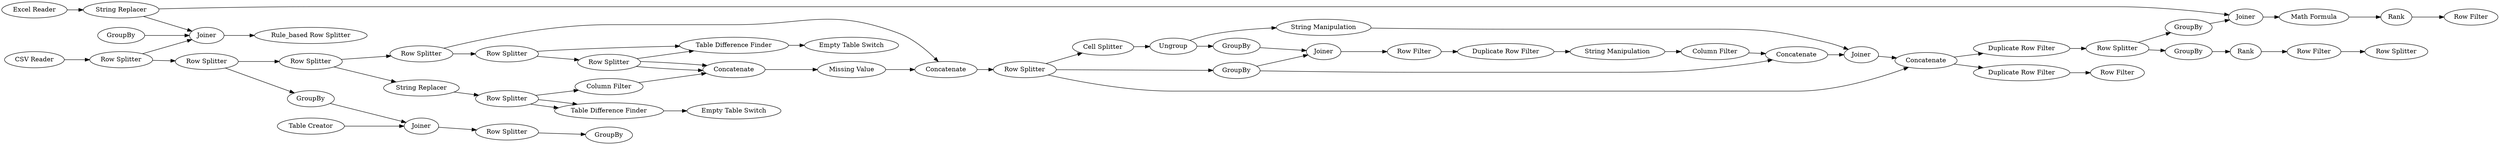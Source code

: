 digraph {
	2 [label="Excel Reader"]
	3 [label="CSV Reader"]
	6 [label="Row Splitter"]
	8 [label="String Replacer"]
	4 [label=Joiner]
	5 [label=GroupBy]
	9 [label="Rule_based Row Splitter"]
	12 [label=Joiner]
	13 [label="Row Splitter"]
	70 [label="Row Splitter"]
	31 [label="Row Splitter"]
	35 [label="Table Difference Finder"]
	37 [label="String Replacer"]
	38 [label="Row Splitter"]
	39 [label="Row Splitter"]
	40 [label="Row Splitter"]
	41 [label="Row Splitter"]
	42 [label="Table Difference Finder"]
	43 [label="Empty Table Switch"]
	44 [label="Empty Table Switch"]
	45 [label=Concatenate]
	48 [label="Column Filter"]
	49 [label="Missing Value"]
	51 [label=Concatenate]
	30 [label="Cell Splitter"]
	32 [label="Row Splitter"]
	46 [label=Ungroup]
	47 [label="String Manipulation"]
	52 [label=GroupBy]
	54 [label=Joiner]
	55 [label=GroupBy]
	56 [label="Row Filter"]
	59 [label="Duplicate Row Filter"]
	60 [label="String Manipulation"]
	61 [label="Column Filter"]
	62 [label=Concatenate]
	64 [label=Joiner]
	65 [label=Concatenate]
	66 [label="Duplicate Row Filter"]
	68 [label="Duplicate Row Filter"]
	69 [label="Row Filter"]
	20 [label=GroupBy]
	22 [label="Table Creator"]
	23 [label=Joiner]
	24 [label="Row Splitter"]
	25 [label=GroupBy]
	75 [label=GroupBy]
	76 [label=Rank]
	77 [label="Row Filter"]
	78 [label="Row Splitter"]
	79 [label=GroupBy]
	80 [label="Math Formula"]
	82 [label=Rank]
	83 [label="Row Filter"]
	4 -> 9
	5 -> 4
	31 -> 38
	31 -> 37
	35 -> 44
	37 -> 41
	38 -> 39
	38 -> 51
	39 -> 35
	39 -> 40
	40 -> 45
	40 -> 45
	40 -> 35
	41 -> 42
	41 -> 42
	41 -> 48
	42 -> 43
	45 -> 49
	48 -> 45
	49 -> 51
	30 -> 46
	32 -> 65
	32 -> 52
	32 -> 30
	46 -> 47
	46 -> 55
	47 -> 64
	52 -> 54
	52 -> 62
	54 -> 56
	55 -> 54
	56 -> 59
	59 -> 60
	60 -> 61
	61 -> 62
	62 -> 64
	64 -> 65
	65 -> 66
	65 -> 68
	66 -> 69
	20 -> 23
	22 -> 23
	23 -> 24
	24 -> 25
	2 -> 8
	3 -> 6
	6 -> 4
	6 -> 13
	8 -> 4
	8 -> 12
	12 -> 80
	13 -> 31
	13 -> 20
	70 -> 75
	70 -> 79
	51 -> 32
	68 -> 70
	75 -> 76
	76 -> 77
	77 -> 78
	79 -> 12
	80 -> 82
	82 -> 83
	rankdir=LR
}
